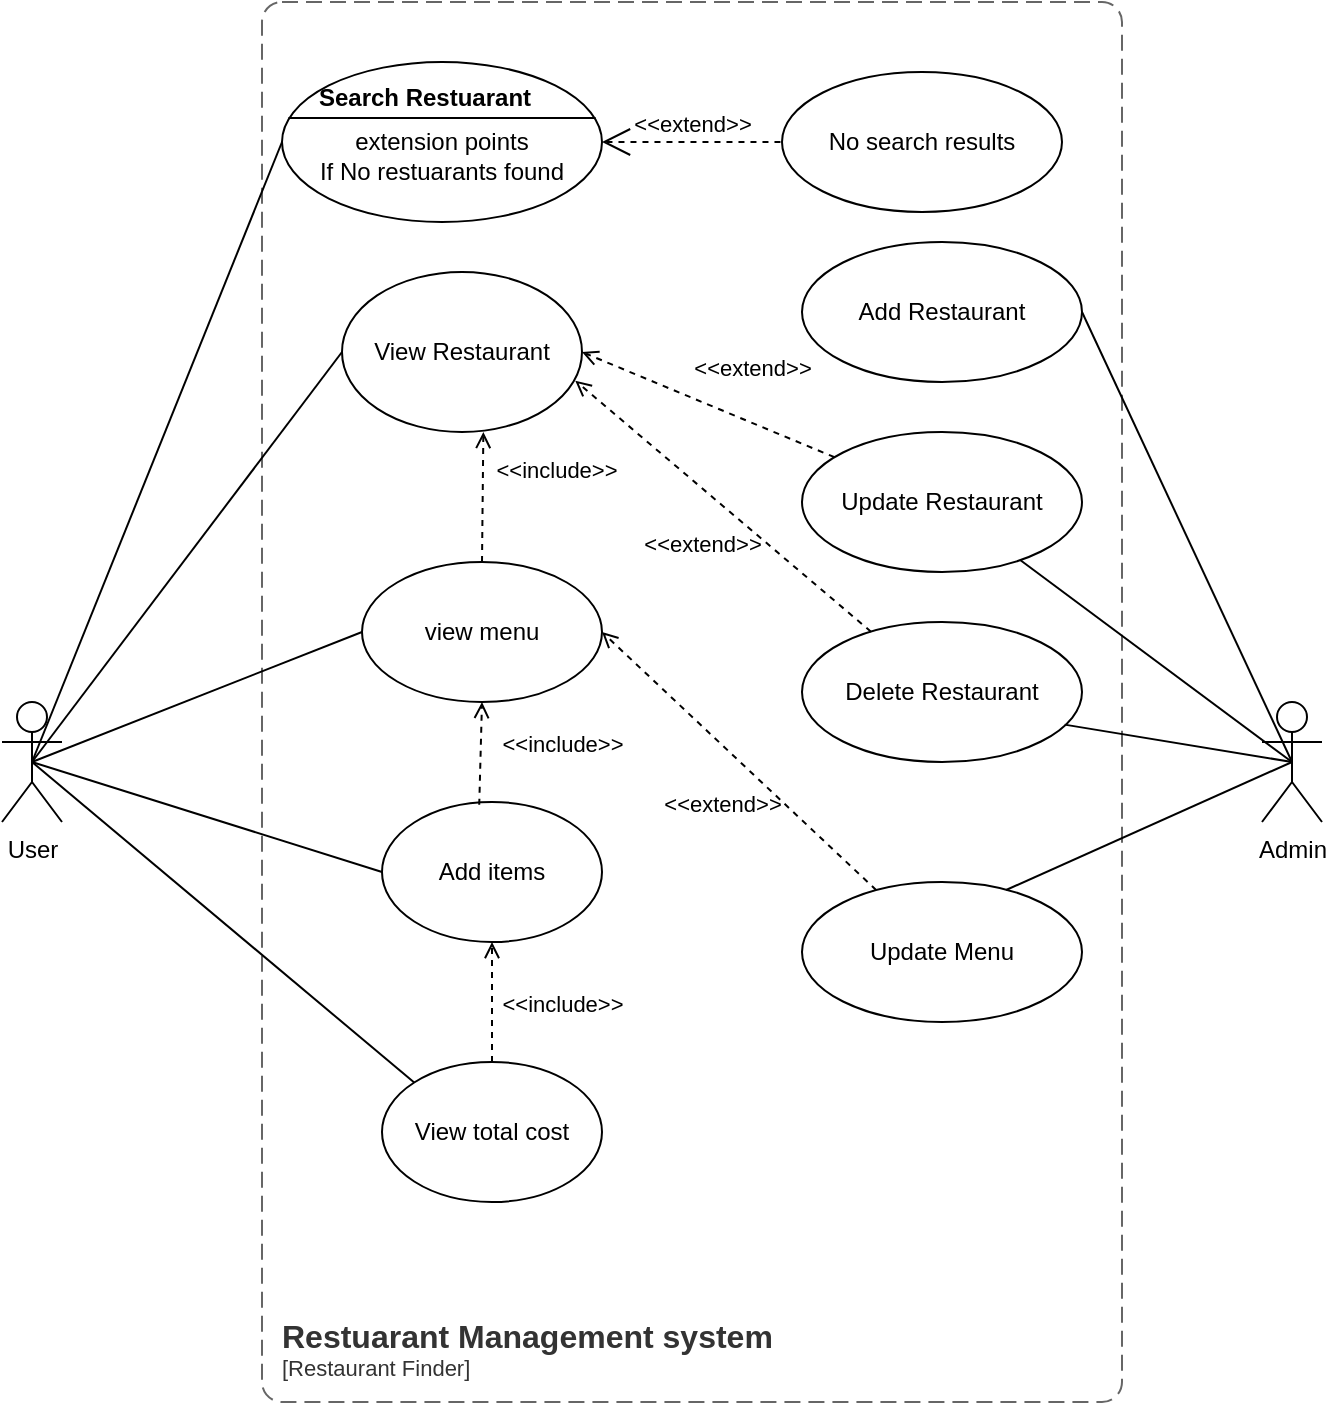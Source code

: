 <mxfile version="20.2.7" type="github">
  <diagram id="t0xJY2-m7fgs8rFiguxV" name="Page-1">
    <mxGraphModel dx="782" dy="460" grid="1" gridSize="10" guides="1" tooltips="1" connect="1" arrows="1" fold="1" page="1" pageScale="1" pageWidth="850" pageHeight="1100" math="0" shadow="0">
      <root>
        <mxCell id="0" />
        <mxCell id="1" parent="0" />
        <mxCell id="C5GYQRvBZ-J8fAz-pRWI-1" value="User" style="shape=umlActor;html=1;verticalLabelPosition=bottom;verticalAlign=top;align=center;" parent="1" vertex="1">
          <mxGeometry x="80" y="470" width="30" height="60" as="geometry" />
        </mxCell>
        <mxCell id="C5GYQRvBZ-J8fAz-pRWI-5" value="view menu" style="ellipse;whiteSpace=wrap;html=1;" parent="1" vertex="1">
          <mxGeometry x="260" y="400" width="120" height="70" as="geometry" />
        </mxCell>
        <mxCell id="C5GYQRvBZ-J8fAz-pRWI-6" value="Add items" style="ellipse;whiteSpace=wrap;html=1;" parent="1" vertex="1">
          <mxGeometry x="270" y="520" width="110" height="70" as="geometry" />
        </mxCell>
        <mxCell id="ygkbj4HKHxpMOCmwrWFn-1" value="Update Restaurant" style="ellipse;whiteSpace=wrap;html=1;" parent="1" vertex="1">
          <mxGeometry x="480" y="335" width="140" height="70" as="geometry" />
        </mxCell>
        <mxCell id="ygkbj4HKHxpMOCmwrWFn-2" value="View total cost" style="ellipse;whiteSpace=wrap;html=1;" parent="1" vertex="1">
          <mxGeometry x="270" y="650" width="110" height="70" as="geometry" />
        </mxCell>
        <mxCell id="X53dpiTO23FYyviGrFCl-1" value="Admin" style="shape=umlActor;html=1;verticalLabelPosition=bottom;verticalAlign=top;align=center;" parent="1" vertex="1">
          <mxGeometry x="710" y="470" width="30" height="60" as="geometry" />
        </mxCell>
        <mxCell id="X53dpiTO23FYyviGrFCl-6" value="Add Restaurant" style="ellipse;whiteSpace=wrap;html=1;" parent="1" vertex="1">
          <mxGeometry x="480" y="240" width="140" height="70" as="geometry" />
        </mxCell>
        <mxCell id="X53dpiTO23FYyviGrFCl-7" value="&lt;br&gt;extension points&lt;br&gt;If No restuarants found" style="html=1;shape=mxgraph.sysml.useCaseExtPt;whiteSpace=wrap;align=center;" parent="1" vertex="1">
          <mxGeometry x="220" y="150" width="160" height="80" as="geometry" />
        </mxCell>
        <mxCell id="X53dpiTO23FYyviGrFCl-8" value="Search Restuarant" style="resizable=0;html=1;verticalAlign=middle;align=center;labelBackgroundColor=none;fontStyle=1;" parent="X53dpiTO23FYyviGrFCl-7" connectable="0" vertex="1">
          <mxGeometry x="80" y="17" as="geometry">
            <mxPoint x="-9" y="1" as="offset" />
          </mxGeometry>
        </mxCell>
        <mxCell id="X53dpiTO23FYyviGrFCl-9" value="No search results" style="ellipse;whiteSpace=wrap;html=1;" parent="1" vertex="1">
          <mxGeometry x="470" y="155" width="140" height="70" as="geometry" />
        </mxCell>
        <mxCell id="X53dpiTO23FYyviGrFCl-10" value="&amp;lt;&amp;lt;extend&amp;gt;&amp;gt;" style="edgeStyle=none;html=1;startArrow=open;endArrow=none;startSize=12;verticalAlign=bottom;dashed=1;labelBackgroundColor=none;rounded=0;exitX=1;exitY=0.5;exitDx=0;exitDy=0;exitPerimeter=0;" parent="1" source="X53dpiTO23FYyviGrFCl-7" edge="1">
          <mxGeometry width="160" relative="1" as="geometry">
            <mxPoint x="320" y="189.5" as="sourcePoint" />
            <mxPoint x="470" y="190" as="targetPoint" />
          </mxGeometry>
        </mxCell>
        <object placeholders="1" c4Name="Restuarant Management system" c4Type="SystemScopeBoundary" c4Application="Restaurant Finder" label="&lt;font style=&quot;font-size: 16px&quot;&gt;&lt;b&gt;&lt;div style=&quot;text-align: left&quot;&gt;%c4Name%&lt;/div&gt;&lt;/b&gt;&lt;/font&gt;&lt;div style=&quot;text-align: left&quot;&gt;[%c4Application%]&lt;/div&gt;" id="X53dpiTO23FYyviGrFCl-13">
          <mxCell style="rounded=1;fontSize=11;whiteSpace=wrap;html=1;dashed=1;arcSize=20;fillColor=none;strokeColor=#666666;fontColor=#333333;labelBackgroundColor=none;align=left;verticalAlign=bottom;labelBorderColor=none;spacingTop=0;spacing=10;dashPattern=8 4;metaEdit=1;rotatable=0;perimeter=rectanglePerimeter;noLabel=0;labelPadding=0;allowArrows=0;connectable=0;expand=0;recursiveResize=0;editable=1;pointerEvents=0;absoluteArcSize=1;points=[[0.25,0,0],[0.5,0,0],[0.75,0,0],[1,0.25,0],[1,0.5,0],[1,0.75,0],[0.75,1,0],[0.5,1,0],[0.25,1,0],[0,0.75,0],[0,0.5,0],[0,0.25,0]];" parent="1" vertex="1">
            <mxGeometry x="210" y="120" width="430" height="700" as="geometry" />
          </mxCell>
        </object>
        <mxCell id="X53dpiTO23FYyviGrFCl-14" value="" style="edgeStyle=none;html=1;endArrow=none;verticalAlign=bottom;rounded=0;exitX=0.5;exitY=0.5;exitDx=0;exitDy=0;exitPerimeter=0;entryX=0;entryY=0.5;entryDx=0;entryDy=0;entryPerimeter=0;" parent="1" source="C5GYQRvBZ-J8fAz-pRWI-1" target="X53dpiTO23FYyviGrFCl-7" edge="1">
          <mxGeometry width="160" relative="1" as="geometry">
            <mxPoint x="340" y="360" as="sourcePoint" />
            <mxPoint x="220" y="200" as="targetPoint" />
          </mxGeometry>
        </mxCell>
        <mxCell id="X53dpiTO23FYyviGrFCl-15" value="" style="edgeStyle=none;html=1;endArrow=none;verticalAlign=bottom;rounded=0;exitX=0.5;exitY=0.5;exitDx=0;exitDy=0;exitPerimeter=0;entryX=0;entryY=0.5;entryDx=0;entryDy=0;" parent="1" source="C5GYQRvBZ-J8fAz-pRWI-1" target="C5GYQRvBZ-J8fAz-pRWI-5" edge="1">
          <mxGeometry width="160" relative="1" as="geometry">
            <mxPoint x="340" y="360" as="sourcePoint" />
            <mxPoint x="500" y="360" as="targetPoint" />
          </mxGeometry>
        </mxCell>
        <mxCell id="X53dpiTO23FYyviGrFCl-16" value="" style="edgeStyle=none;html=1;endArrow=none;verticalAlign=bottom;rounded=0;entryX=0.5;entryY=0.5;entryDx=0;entryDy=0;entryPerimeter=0;" parent="1" source="ygkbj4HKHxpMOCmwrWFn-1" target="X53dpiTO23FYyviGrFCl-1" edge="1">
          <mxGeometry width="160" relative="1" as="geometry">
            <mxPoint x="340" y="360" as="sourcePoint" />
            <mxPoint x="500" y="360" as="targetPoint" />
          </mxGeometry>
        </mxCell>
        <mxCell id="X53dpiTO23FYyviGrFCl-17" value="" style="edgeStyle=none;html=1;endArrow=none;verticalAlign=bottom;rounded=0;exitX=0.5;exitY=0.5;exitDx=0;exitDy=0;exitPerimeter=0;entryX=0;entryY=0.5;entryDx=0;entryDy=0;" parent="1" source="C5GYQRvBZ-J8fAz-pRWI-1" target="C5GYQRvBZ-J8fAz-pRWI-6" edge="1">
          <mxGeometry width="160" relative="1" as="geometry">
            <mxPoint x="340" y="360" as="sourcePoint" />
            <mxPoint x="500" y="360" as="targetPoint" />
          </mxGeometry>
        </mxCell>
        <mxCell id="X53dpiTO23FYyviGrFCl-18" value="" style="edgeStyle=none;html=1;endArrow=none;verticalAlign=bottom;rounded=0;exitX=0.5;exitY=0.5;exitDx=0;exitDy=0;exitPerimeter=0;entryX=0;entryY=0;entryDx=0;entryDy=0;" parent="1" source="C5GYQRvBZ-J8fAz-pRWI-1" target="ygkbj4HKHxpMOCmwrWFn-2" edge="1">
          <mxGeometry width="160" relative="1" as="geometry">
            <mxPoint x="340" y="360" as="sourcePoint" />
            <mxPoint x="500" y="360" as="targetPoint" />
          </mxGeometry>
        </mxCell>
        <mxCell id="X53dpiTO23FYyviGrFCl-20" value="" style="edgeStyle=none;html=1;endArrow=none;verticalAlign=bottom;rounded=0;entryX=0.5;entryY=0.5;entryDx=0;entryDy=0;entryPerimeter=0;exitX=1;exitY=0.5;exitDx=0;exitDy=0;" parent="1" source="X53dpiTO23FYyviGrFCl-6" target="X53dpiTO23FYyviGrFCl-1" edge="1">
          <mxGeometry width="160" relative="1" as="geometry">
            <mxPoint x="340" y="360" as="sourcePoint" />
            <mxPoint x="500" y="360" as="targetPoint" />
          </mxGeometry>
        </mxCell>
        <mxCell id="sQvG1YLRB0IlYhNxpF2X-1" value="View Restaurant" style="ellipse;whiteSpace=wrap;html=1;" vertex="1" parent="1">
          <mxGeometry x="250" y="255" width="120" height="80" as="geometry" />
        </mxCell>
        <mxCell id="sQvG1YLRB0IlYhNxpF2X-2" value="" style="edgeStyle=none;html=1;endArrow=none;verticalAlign=bottom;rounded=0;exitX=0.5;exitY=0.5;exitDx=0;exitDy=0;exitPerimeter=0;entryX=0;entryY=0.5;entryDx=0;entryDy=0;" edge="1" parent="1" source="C5GYQRvBZ-J8fAz-pRWI-1" target="sQvG1YLRB0IlYhNxpF2X-1">
          <mxGeometry width="160" relative="1" as="geometry">
            <mxPoint x="320" y="350" as="sourcePoint" />
            <mxPoint x="480" y="350" as="targetPoint" />
          </mxGeometry>
        </mxCell>
        <mxCell id="sQvG1YLRB0IlYhNxpF2X-3" value="Delete Restaurant" style="ellipse;whiteSpace=wrap;html=1;" vertex="1" parent="1">
          <mxGeometry x="480" y="430" width="140" height="70" as="geometry" />
        </mxCell>
        <mxCell id="sQvG1YLRB0IlYhNxpF2X-5" value="Update Menu" style="ellipse;whiteSpace=wrap;html=1;" vertex="1" parent="1">
          <mxGeometry x="480" y="560" width="140" height="70" as="geometry" />
        </mxCell>
        <mxCell id="sQvG1YLRB0IlYhNxpF2X-6" value="" style="edgeStyle=none;html=1;endArrow=none;verticalAlign=bottom;rounded=0;entryX=0.5;entryY=0.5;entryDx=0;entryDy=0;entryPerimeter=0;exitX=0.938;exitY=0.733;exitDx=0;exitDy=0;exitPerimeter=0;" edge="1" parent="1" source="sQvG1YLRB0IlYhNxpF2X-3" target="X53dpiTO23FYyviGrFCl-1">
          <mxGeometry width="160" relative="1" as="geometry">
            <mxPoint x="320" y="490" as="sourcePoint" />
            <mxPoint x="480" y="490" as="targetPoint" />
          </mxGeometry>
        </mxCell>
        <mxCell id="sQvG1YLRB0IlYhNxpF2X-7" value="" style="edgeStyle=none;html=1;endArrow=none;verticalAlign=bottom;rounded=0;entryX=0.5;entryY=0.5;entryDx=0;entryDy=0;entryPerimeter=0;exitX=0.729;exitY=0.057;exitDx=0;exitDy=0;exitPerimeter=0;" edge="1" parent="1" source="sQvG1YLRB0IlYhNxpF2X-5" target="X53dpiTO23FYyviGrFCl-1">
          <mxGeometry width="160" relative="1" as="geometry">
            <mxPoint x="320" y="490" as="sourcePoint" />
            <mxPoint x="480" y="490" as="targetPoint" />
          </mxGeometry>
        </mxCell>
        <mxCell id="sQvG1YLRB0IlYhNxpF2X-8" value="&amp;lt;&amp;lt;include&amp;gt;&amp;gt;" style="html=1;verticalAlign=bottom;labelBackgroundColor=none;endArrow=open;endFill=0;dashed=1;rounded=0;exitX=0.5;exitY=0;exitDx=0;exitDy=0;entryX=0.589;entryY=1;entryDx=0;entryDy=0;entryPerimeter=0;" edge="1" parent="1" source="C5GYQRvBZ-J8fAz-pRWI-5" target="sQvG1YLRB0IlYhNxpF2X-1">
          <mxGeometry x="0.148" y="-37" width="160" relative="1" as="geometry">
            <mxPoint x="320" y="410" as="sourcePoint" />
            <mxPoint x="480" y="410" as="targetPoint" />
            <mxPoint as="offset" />
          </mxGeometry>
        </mxCell>
        <mxCell id="sQvG1YLRB0IlYhNxpF2X-9" value="&amp;lt;&amp;lt;include&amp;gt;&amp;gt;" style="html=1;verticalAlign=bottom;labelBackgroundColor=none;endArrow=open;endFill=0;dashed=1;rounded=0;exitX=0.442;exitY=0.019;exitDx=0;exitDy=0;exitPerimeter=0;entryX=0.5;entryY=1;entryDx=0;entryDy=0;" edge="1" parent="1" source="C5GYQRvBZ-J8fAz-pRWI-6" target="C5GYQRvBZ-J8fAz-pRWI-5">
          <mxGeometry x="-0.126" y="-41" width="160" relative="1" as="geometry">
            <mxPoint x="320" y="410" as="sourcePoint" />
            <mxPoint x="480" y="410" as="targetPoint" />
            <mxPoint as="offset" />
          </mxGeometry>
        </mxCell>
        <mxCell id="sQvG1YLRB0IlYhNxpF2X-10" value="&amp;lt;&amp;lt;include&amp;gt;&amp;gt;" style="html=1;verticalAlign=bottom;labelBackgroundColor=none;endArrow=open;endFill=0;dashed=1;rounded=0;exitX=0.5;exitY=0;exitDx=0;exitDy=0;entryX=0.5;entryY=1;entryDx=0;entryDy=0;" edge="1" parent="1" source="ygkbj4HKHxpMOCmwrWFn-2" target="C5GYQRvBZ-J8fAz-pRWI-6">
          <mxGeometry x="-0.333" y="-35" width="160" relative="1" as="geometry">
            <mxPoint x="260" y="620" as="sourcePoint" />
            <mxPoint x="420" y="620" as="targetPoint" />
            <mxPoint as="offset" />
          </mxGeometry>
        </mxCell>
        <mxCell id="sQvG1YLRB0IlYhNxpF2X-11" value="&amp;lt;&amp;lt;extend&amp;gt;&amp;gt;" style="html=1;verticalAlign=bottom;labelBackgroundColor=none;endArrow=open;endFill=0;dashed=1;rounded=0;entryX=1;entryY=0.5;entryDx=0;entryDy=0;" edge="1" parent="1" source="ygkbj4HKHxpMOCmwrWFn-1" target="sQvG1YLRB0IlYhNxpF2X-1">
          <mxGeometry x="-0.242" y="-17" width="160" relative="1" as="geometry">
            <mxPoint x="260" y="400" as="sourcePoint" />
            <mxPoint x="420" y="400" as="targetPoint" />
            <mxPoint as="offset" />
          </mxGeometry>
        </mxCell>
        <mxCell id="sQvG1YLRB0IlYhNxpF2X-12" value="&amp;lt;&amp;lt;extend&amp;gt;&amp;gt;" style="html=1;verticalAlign=bottom;labelBackgroundColor=none;endArrow=open;endFill=0;dashed=1;rounded=0;entryX=0.972;entryY=0.679;entryDx=0;entryDy=0;entryPerimeter=0;" edge="1" parent="1" source="sQvG1YLRB0IlYhNxpF2X-3" target="sQvG1YLRB0IlYhNxpF2X-1">
          <mxGeometry x="-0.104" y="28" width="160" relative="1" as="geometry">
            <mxPoint x="260" y="400" as="sourcePoint" />
            <mxPoint x="420" y="400" as="targetPoint" />
            <mxPoint as="offset" />
          </mxGeometry>
        </mxCell>
        <mxCell id="sQvG1YLRB0IlYhNxpF2X-13" value="&amp;lt;&amp;lt;extend&amp;gt;&amp;gt;" style="html=1;verticalAlign=bottom;labelBackgroundColor=none;endArrow=open;endFill=0;dashed=1;rounded=0;entryX=1;entryY=0.5;entryDx=0;entryDy=0;" edge="1" parent="1" source="sQvG1YLRB0IlYhNxpF2X-5" target="C5GYQRvBZ-J8fAz-pRWI-5">
          <mxGeometry x="-0.155" y="28" width="160" relative="1" as="geometry">
            <mxPoint x="260" y="520" as="sourcePoint" />
            <mxPoint x="420" y="520" as="targetPoint" />
            <mxPoint as="offset" />
          </mxGeometry>
        </mxCell>
      </root>
    </mxGraphModel>
  </diagram>
</mxfile>
